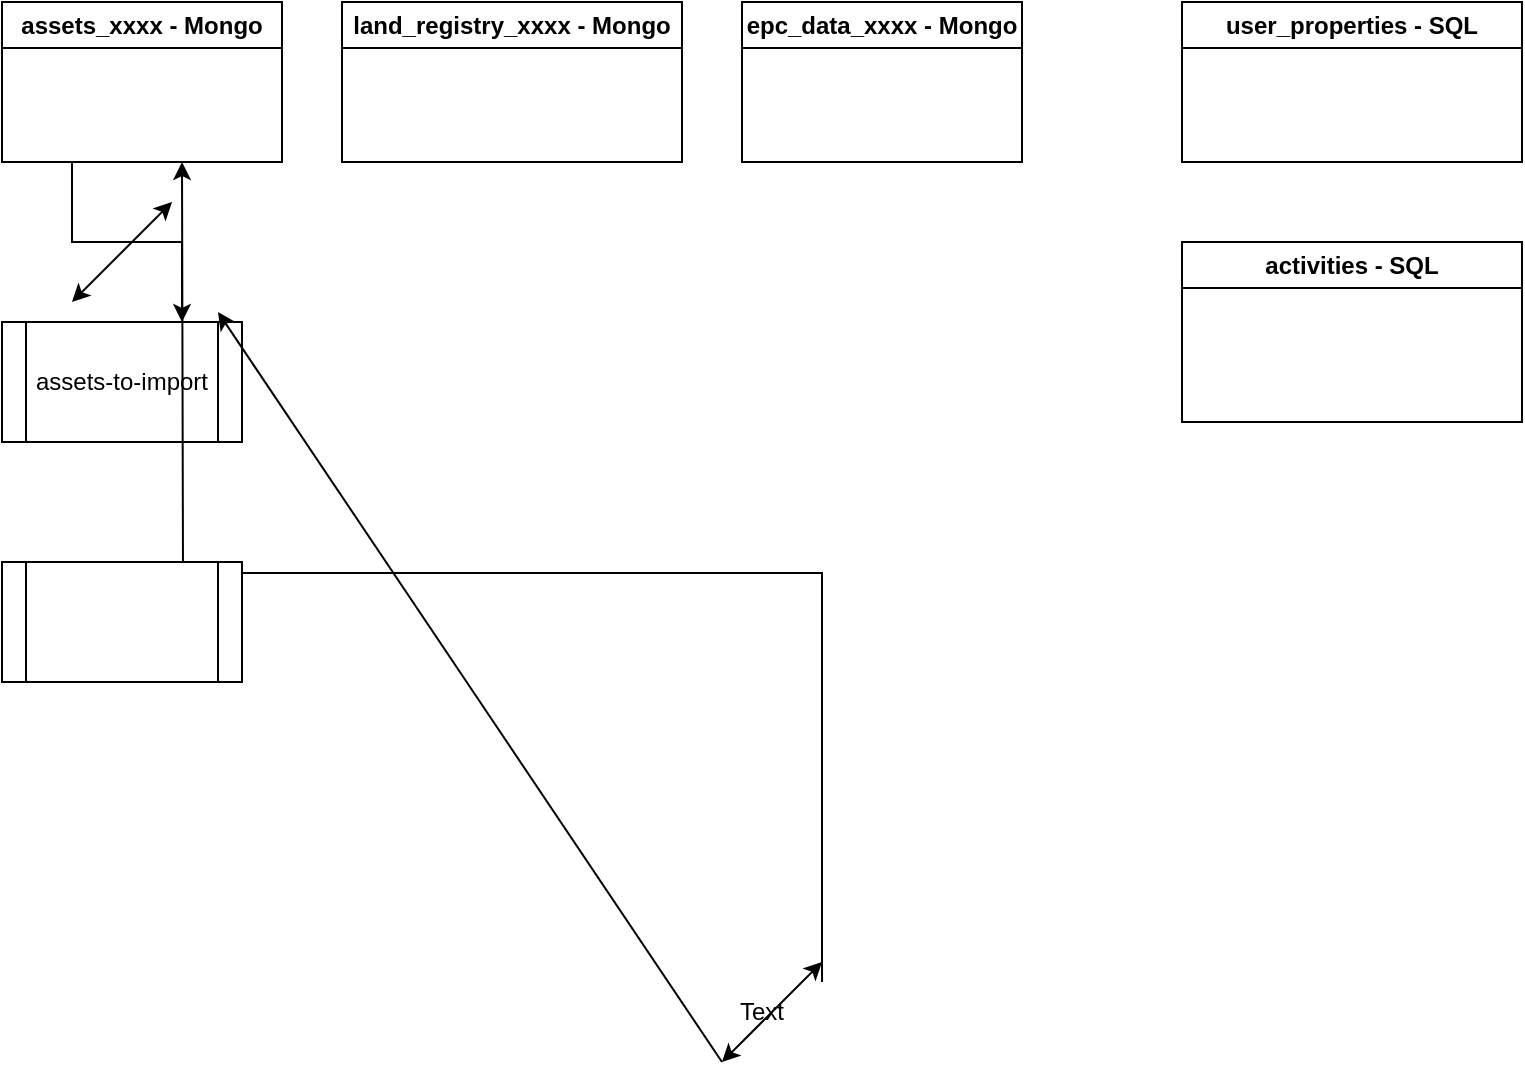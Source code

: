 <mxfile version="21.2.1" type="github">
  <diagram id="R2lEEEUBdFMjLlhIrx00" name="Page-1">
    <mxGraphModel dx="1882" dy="1076" grid="1" gridSize="10" guides="1" tooltips="1" connect="1" arrows="1" fold="1" page="1" pageScale="1" pageWidth="850" pageHeight="1100" math="0" shadow="0" extFonts="Permanent Marker^https://fonts.googleapis.com/css?family=Permanent+Marker">
      <root>
        <mxCell id="0" />
        <mxCell id="1" parent="0" />
        <mxCell id="_BJiETcvvB1C97vn1iEh-4" style="edgeStyle=orthogonalEdgeStyle;rounded=0;orthogonalLoop=1;jettySize=auto;html=1;" parent="1" edge="1">
          <mxGeometry relative="1" as="geometry">
            <mxPoint x="100" y="120" as="targetPoint" />
            <mxPoint x="100" y="120" as="sourcePoint" />
          </mxGeometry>
        </mxCell>
        <mxCell id="bzBoeMC_pgUloq1e3-ko-10" style="edgeStyle=orthogonalEdgeStyle;rounded=0;orthogonalLoop=1;jettySize=auto;html=1;exitX=0.25;exitY=1;exitDx=0;exitDy=0;entryX=0.75;entryY=0;entryDx=0;entryDy=0;" edge="1" parent="1" source="_BJiETcvvB1C97vn1iEh-1" target="bzBoeMC_pgUloq1e3-ko-1">
          <mxGeometry relative="1" as="geometry" />
        </mxCell>
        <mxCell id="_BJiETcvvB1C97vn1iEh-1" value="assets_xxxx - Mongo" style="swimlane;whiteSpace=wrap;html=1;" parent="1" vertex="1">
          <mxGeometry x="40" y="40" width="140" height="80" as="geometry" />
        </mxCell>
        <mxCell id="_BJiETcvvB1C97vn1iEh-3" value="user_properties - SQL" style="swimlane;whiteSpace=wrap;html=1;" parent="1" vertex="1">
          <mxGeometry x="630" y="40" width="170" height="80" as="geometry" />
        </mxCell>
        <mxCell id="_BJiETcvvB1C97vn1iEh-5" value="land_registry_xxxx - Mongo" style="swimlane;whiteSpace=wrap;html=1;" parent="1" vertex="1">
          <mxGeometry x="210" y="40" width="170" height="80" as="geometry" />
        </mxCell>
        <mxCell id="_BJiETcvvB1C97vn1iEh-6" value="activities - SQL" style="swimlane;whiteSpace=wrap;html=1;" parent="1" vertex="1">
          <mxGeometry x="630" y="160" width="170" height="90" as="geometry" />
        </mxCell>
        <mxCell id="_BJiETcvvB1C97vn1iEh-7" value="epc_data_xxxx - Mongo" style="swimlane;whiteSpace=wrap;html=1;" parent="1" vertex="1">
          <mxGeometry x="410" y="40" width="140" height="80" as="geometry" />
        </mxCell>
        <mxCell id="bzBoeMC_pgUloq1e3-ko-1" value="assets-to-import" style="shape=process;whiteSpace=wrap;html=1;backgroundOutline=1;" vertex="1" parent="1">
          <mxGeometry x="40" y="200" width="120" height="60" as="geometry" />
        </mxCell>
        <mxCell id="bzBoeMC_pgUloq1e3-ko-13" style="edgeStyle=orthogonalEdgeStyle;rounded=0;orthogonalLoop=1;jettySize=auto;html=1;exitX=1;exitY=0;exitDx=0;exitDy=0;" edge="1" parent="1" source="bzBoeMC_pgUloq1e3-ko-4">
          <mxGeometry relative="1" as="geometry">
            <mxPoint x="130" y="120" as="targetPoint" />
          </mxGeometry>
        </mxCell>
        <mxCell id="bzBoeMC_pgUloq1e3-ko-4" value="Text" style="text;html=1;strokeColor=none;fillColor=none;align=center;verticalAlign=middle;whiteSpace=wrap;rounded=0;" vertex="1" parent="1">
          <mxGeometry x="390" y="530" width="60" height="30" as="geometry" />
        </mxCell>
        <mxCell id="bzBoeMC_pgUloq1e3-ko-6" value="" style="shape=process;whiteSpace=wrap;html=1;backgroundOutline=1;" vertex="1" parent="1">
          <mxGeometry x="40" y="320" width="120" height="60" as="geometry" />
        </mxCell>
        <mxCell id="bzBoeMC_pgUloq1e3-ko-8" value="" style="endArrow=classic;startArrow=classic;html=1;rounded=0;" edge="1" parent="1">
          <mxGeometry width="50" height="50" relative="1" as="geometry">
            <mxPoint x="400" y="570" as="sourcePoint" />
            <mxPoint x="450" y="520" as="targetPoint" />
          </mxGeometry>
        </mxCell>
        <mxCell id="bzBoeMC_pgUloq1e3-ko-9" value="" style="endArrow=classic;startArrow=classic;html=1;rounded=0;" edge="1" parent="1">
          <mxGeometry width="50" height="50" relative="1" as="geometry">
            <mxPoint x="75" y="190" as="sourcePoint" />
            <mxPoint x="125" y="140" as="targetPoint" />
          </mxGeometry>
        </mxCell>
        <mxCell id="bzBoeMC_pgUloq1e3-ko-11" value="" style="endArrow=classic;html=1;rounded=0;entryX=0.9;entryY=-0.083;entryDx=0;entryDy=0;entryPerimeter=0;" edge="1" parent="1" target="bzBoeMC_pgUloq1e3-ko-1">
          <mxGeometry width="50" height="50" relative="1" as="geometry">
            <mxPoint x="400" y="570" as="sourcePoint" />
            <mxPoint x="450" y="520" as="targetPoint" />
          </mxGeometry>
        </mxCell>
      </root>
    </mxGraphModel>
  </diagram>
</mxfile>
